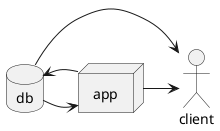 @startuml AmNaechstenMorgen
actor client
node app
database db

db -> app
app -> client
app -> db
db -> client
@enduml